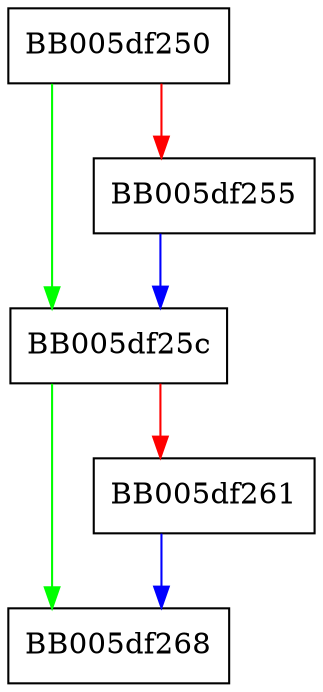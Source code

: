 digraph EVP_PKEY_meth_get_sign {
  node [shape="box"];
  graph [splines=ortho];
  BB005df250 -> BB005df25c [color="green"];
  BB005df250 -> BB005df255 [color="red"];
  BB005df255 -> BB005df25c [color="blue"];
  BB005df25c -> BB005df268 [color="green"];
  BB005df25c -> BB005df261 [color="red"];
  BB005df261 -> BB005df268 [color="blue"];
}